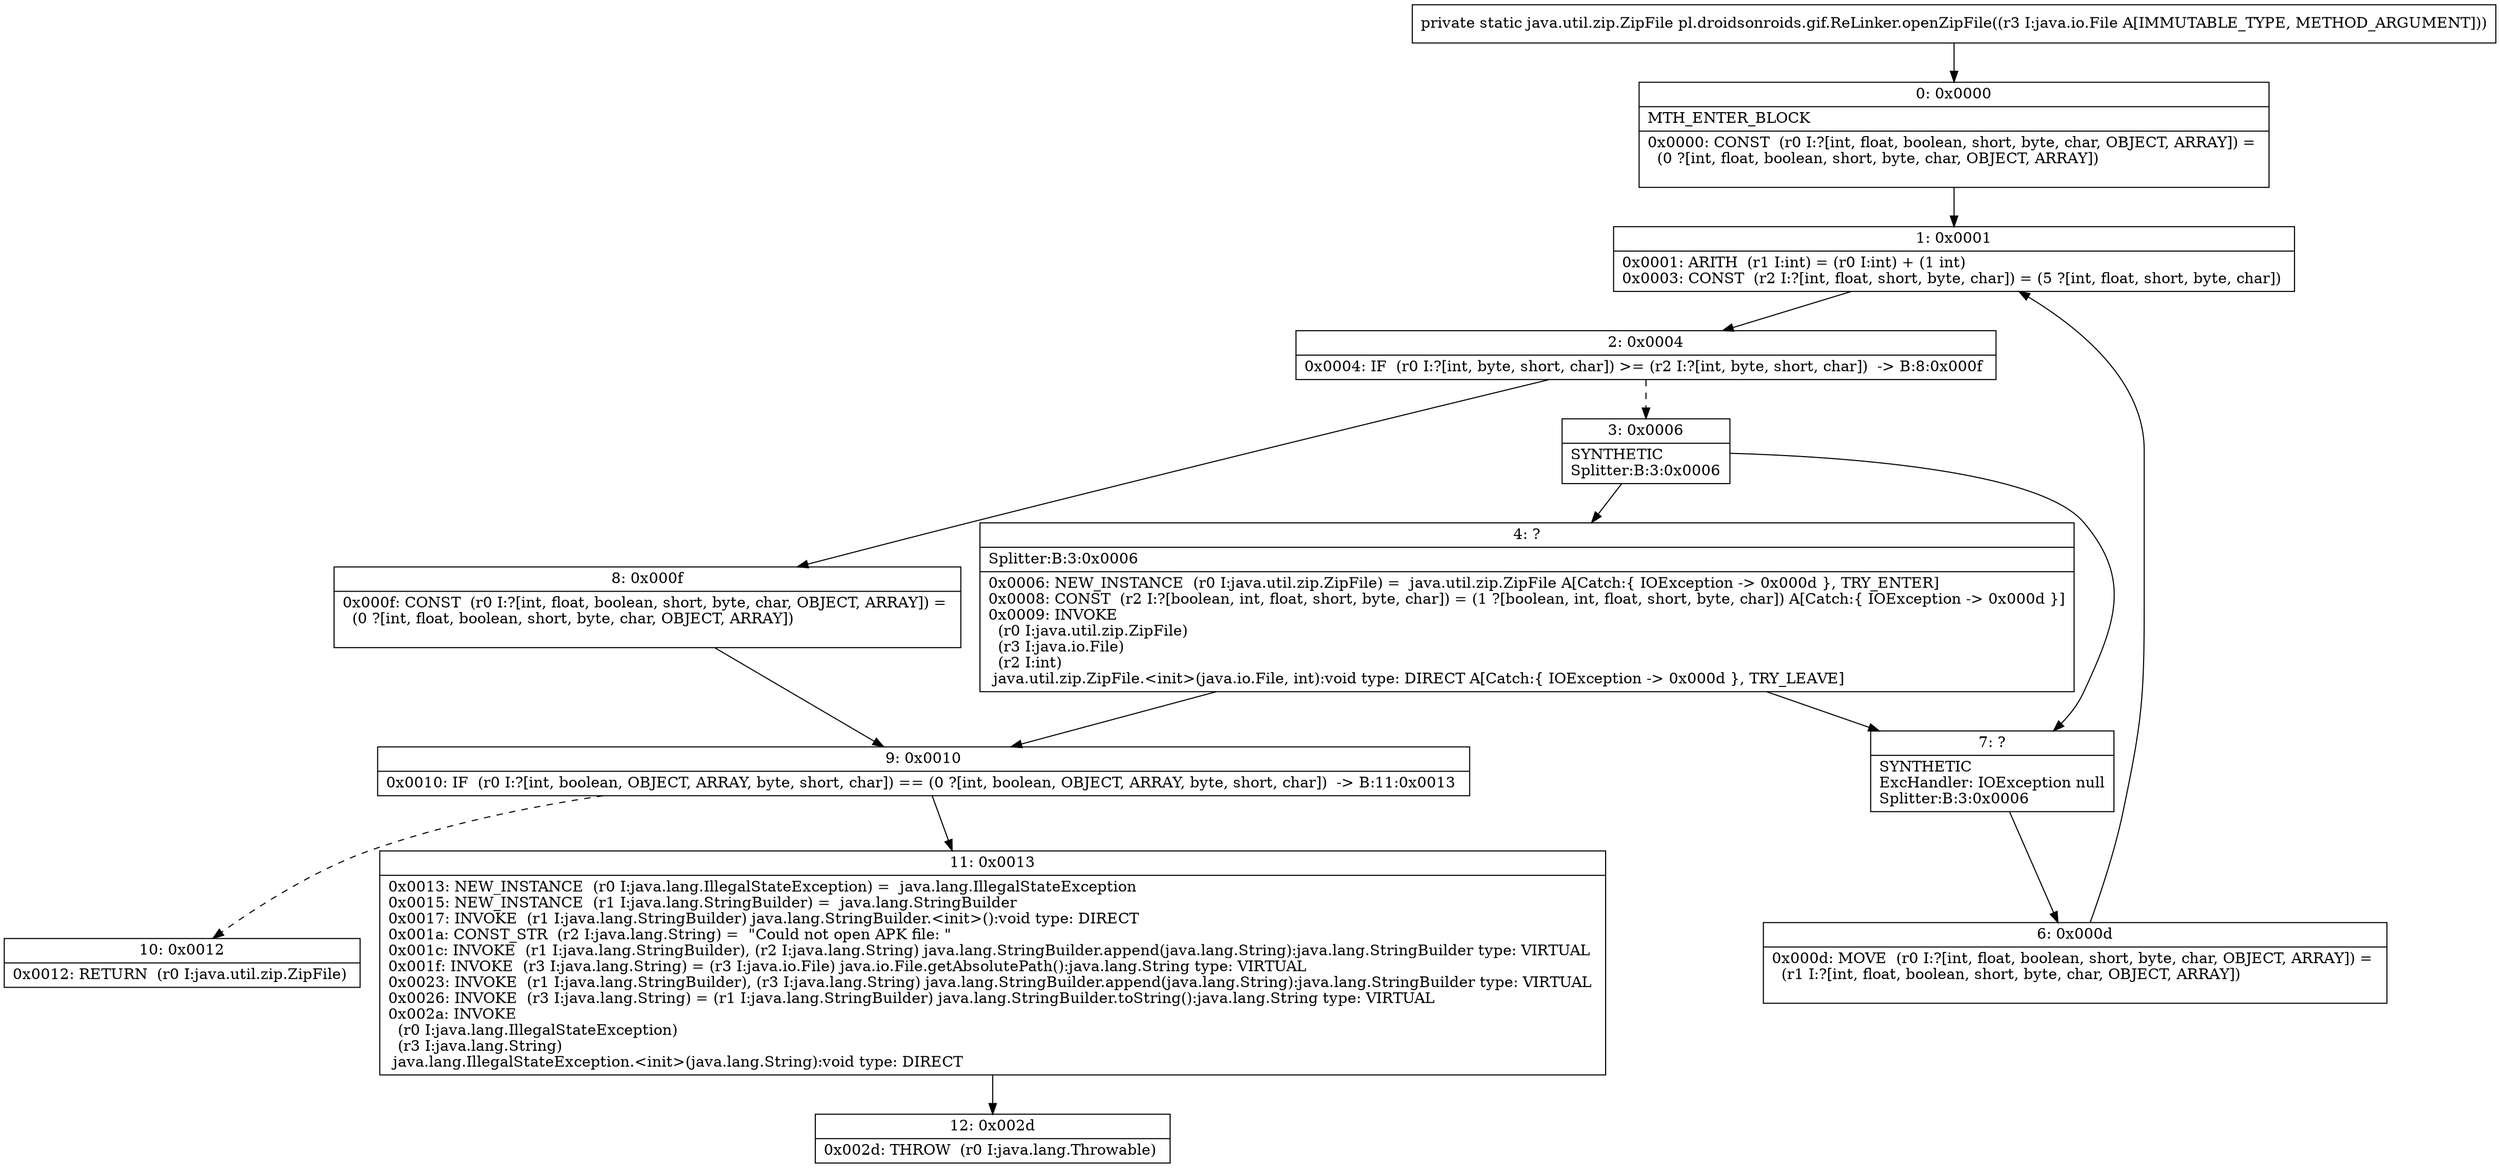 digraph "CFG forpl.droidsonroids.gif.ReLinker.openZipFile(Ljava\/io\/File;)Ljava\/util\/zip\/ZipFile;" {
Node_0 [shape=record,label="{0\:\ 0x0000|MTH_ENTER_BLOCK\l|0x0000: CONST  (r0 I:?[int, float, boolean, short, byte, char, OBJECT, ARRAY]) = \l  (0 ?[int, float, boolean, short, byte, char, OBJECT, ARRAY])\l \l}"];
Node_1 [shape=record,label="{1\:\ 0x0001|0x0001: ARITH  (r1 I:int) = (r0 I:int) + (1 int) \l0x0003: CONST  (r2 I:?[int, float, short, byte, char]) = (5 ?[int, float, short, byte, char]) \l}"];
Node_2 [shape=record,label="{2\:\ 0x0004|0x0004: IF  (r0 I:?[int, byte, short, char]) \>= (r2 I:?[int, byte, short, char])  \-\> B:8:0x000f \l}"];
Node_3 [shape=record,label="{3\:\ 0x0006|SYNTHETIC\lSplitter:B:3:0x0006\l}"];
Node_4 [shape=record,label="{4\:\ ?|Splitter:B:3:0x0006\l|0x0006: NEW_INSTANCE  (r0 I:java.util.zip.ZipFile) =  java.util.zip.ZipFile A[Catch:\{ IOException \-\> 0x000d \}, TRY_ENTER]\l0x0008: CONST  (r2 I:?[boolean, int, float, short, byte, char]) = (1 ?[boolean, int, float, short, byte, char]) A[Catch:\{ IOException \-\> 0x000d \}]\l0x0009: INVOKE  \l  (r0 I:java.util.zip.ZipFile)\l  (r3 I:java.io.File)\l  (r2 I:int)\l java.util.zip.ZipFile.\<init\>(java.io.File, int):void type: DIRECT A[Catch:\{ IOException \-\> 0x000d \}, TRY_LEAVE]\l}"];
Node_6 [shape=record,label="{6\:\ 0x000d|0x000d: MOVE  (r0 I:?[int, float, boolean, short, byte, char, OBJECT, ARRAY]) = \l  (r1 I:?[int, float, boolean, short, byte, char, OBJECT, ARRAY])\l \l}"];
Node_7 [shape=record,label="{7\:\ ?|SYNTHETIC\lExcHandler: IOException null\lSplitter:B:3:0x0006\l}"];
Node_8 [shape=record,label="{8\:\ 0x000f|0x000f: CONST  (r0 I:?[int, float, boolean, short, byte, char, OBJECT, ARRAY]) = \l  (0 ?[int, float, boolean, short, byte, char, OBJECT, ARRAY])\l \l}"];
Node_9 [shape=record,label="{9\:\ 0x0010|0x0010: IF  (r0 I:?[int, boolean, OBJECT, ARRAY, byte, short, char]) == (0 ?[int, boolean, OBJECT, ARRAY, byte, short, char])  \-\> B:11:0x0013 \l}"];
Node_10 [shape=record,label="{10\:\ 0x0012|0x0012: RETURN  (r0 I:java.util.zip.ZipFile) \l}"];
Node_11 [shape=record,label="{11\:\ 0x0013|0x0013: NEW_INSTANCE  (r0 I:java.lang.IllegalStateException) =  java.lang.IllegalStateException \l0x0015: NEW_INSTANCE  (r1 I:java.lang.StringBuilder) =  java.lang.StringBuilder \l0x0017: INVOKE  (r1 I:java.lang.StringBuilder) java.lang.StringBuilder.\<init\>():void type: DIRECT \l0x001a: CONST_STR  (r2 I:java.lang.String) =  \"Could not open APK file: \" \l0x001c: INVOKE  (r1 I:java.lang.StringBuilder), (r2 I:java.lang.String) java.lang.StringBuilder.append(java.lang.String):java.lang.StringBuilder type: VIRTUAL \l0x001f: INVOKE  (r3 I:java.lang.String) = (r3 I:java.io.File) java.io.File.getAbsolutePath():java.lang.String type: VIRTUAL \l0x0023: INVOKE  (r1 I:java.lang.StringBuilder), (r3 I:java.lang.String) java.lang.StringBuilder.append(java.lang.String):java.lang.StringBuilder type: VIRTUAL \l0x0026: INVOKE  (r3 I:java.lang.String) = (r1 I:java.lang.StringBuilder) java.lang.StringBuilder.toString():java.lang.String type: VIRTUAL \l0x002a: INVOKE  \l  (r0 I:java.lang.IllegalStateException)\l  (r3 I:java.lang.String)\l java.lang.IllegalStateException.\<init\>(java.lang.String):void type: DIRECT \l}"];
Node_12 [shape=record,label="{12\:\ 0x002d|0x002d: THROW  (r0 I:java.lang.Throwable) \l}"];
MethodNode[shape=record,label="{private static java.util.zip.ZipFile pl.droidsonroids.gif.ReLinker.openZipFile((r3 I:java.io.File A[IMMUTABLE_TYPE, METHOD_ARGUMENT])) }"];
MethodNode -> Node_0;
Node_0 -> Node_1;
Node_1 -> Node_2;
Node_2 -> Node_3[style=dashed];
Node_2 -> Node_8;
Node_3 -> Node_4;
Node_3 -> Node_7;
Node_4 -> Node_7;
Node_4 -> Node_9;
Node_6 -> Node_1;
Node_7 -> Node_6;
Node_8 -> Node_9;
Node_9 -> Node_10[style=dashed];
Node_9 -> Node_11;
Node_11 -> Node_12;
}

